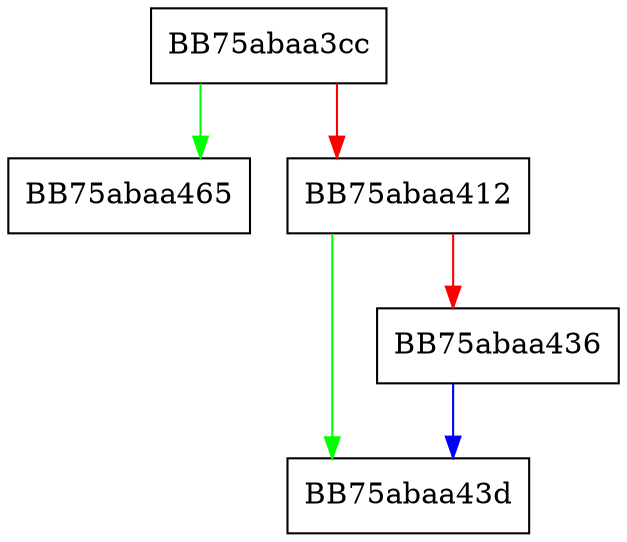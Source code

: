 digraph add {
  node [shape="box"];
  graph [splines=ortho];
  BB75abaa3cc -> BB75abaa465 [color="green"];
  BB75abaa3cc -> BB75abaa412 [color="red"];
  BB75abaa412 -> BB75abaa43d [color="green"];
  BB75abaa412 -> BB75abaa436 [color="red"];
  BB75abaa436 -> BB75abaa43d [color="blue"];
}